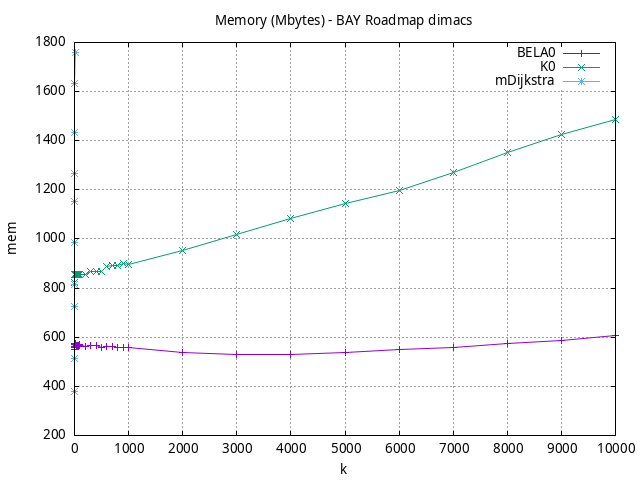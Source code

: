 #!/usr/bin/gnuplot
# -*- coding: utf-8 -*-
#
# results/roadmap/dimacs/BAY/USA-road-d.BAY.brute-force.mem.gnuplot
#
# Started on 01/09/2024 14:30:15
# Author: Carlos Linares López
set grid
set xlabel "k"
set ylabel "mem"

set title "Memory (Mbytes) - BAY Roadmap dimacs"

set terminal png enhanced font "Ariel,10"
set output 'USA-road-d.BAY.brute-force.mem.png'

plot "-" title "BELA0"      with linesp, "-" title "K0"      with linesp, "-" title "mDijkstra"      with linesp

	1 550.28
	2 559.91
	3 563.64
	4 573.02
	5 573.02
	6 573.02
	7 573.02
	8 573.02
	9 569.37
	10 573.02
	20 573.02
	30 565.03
	40 565.03
	50 565.03
	60 566.18
	70 567.1
	80 563.63
	90 566.1
	100 569.25
	200 563.71
	300 568.19
	400 567.64
	500 558.97
	600 561.01
	700 563.82
	800 559.75
	900 558.79
	1000 559.41
	2000 539.48
	3000 530.86
	4000 529.37
	5000 539.09
	6000 551.24
	7000 556.25
	8000 573.22
	9000 587.27
	10000 607.82
end
	1 823.91
	2 853.84
	3 853.84
	4 853.84
	5 853.84
	6 853.84
	7 853.84
	8 853.84
	9 853.84
	10 853.84
	20 853.84
	30 853.84
	40 853.84
	50 853.84
	60 853.84
	70 853.84
	80 854.8
	90 855.76
	100 855.76
	200 855.76
	300 867.76
	400 868.24
	500 868.24
	600 889.6
	700 892.24
	800 892.24
	900 898.23
	1000 897.97
	2000 951.16
	3000 1019.39
	4000 1081.86
	5000 1144.74
	6000 1196.63
	7000 1272.65
	8000 1351.5
	9000 1426.01
	10000 1486.81
end
	1 377.76
	2 513.72
	3 727.2
	4 815.3
	5 985.38
	6 1154.39
	7 1268.42
	8 1432.58
	9 1631.74
	10 1759.59
end
